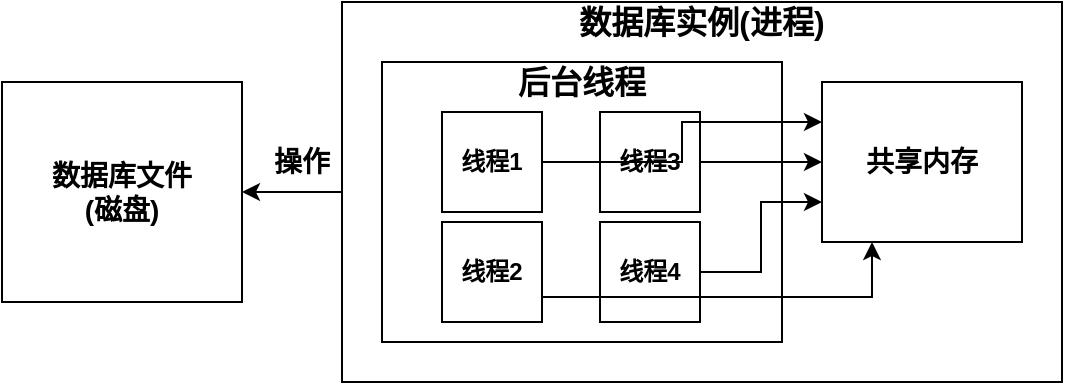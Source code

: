 <mxfile version="15.2.7" type="device"><diagram id="yy9mv-WNhXHbyN2HC9_s" name="第 1 页"><mxGraphModel dx="1024" dy="592" grid="1" gridSize="10" guides="1" tooltips="1" connect="1" arrows="1" fold="1" page="1" pageScale="1" pageWidth="827" pageHeight="1169" math="0" shadow="0"><root><mxCell id="0"/><mxCell id="1" parent="0"/><mxCell id="_SCtdZkJWH27y5MQJloU-1" style="edgeStyle=orthogonalEdgeStyle;rounded=0;orthogonalLoop=1;jettySize=auto;html=1;exitX=0;exitY=0.5;exitDx=0;exitDy=0;entryX=1;entryY=0.5;entryDx=0;entryDy=0;" edge="1" parent="1" source="nbNCIbEeH7Hqhgk5FlAJ-1" target="nbNCIbEeH7Hqhgk5FlAJ-15"><mxGeometry relative="1" as="geometry"/></mxCell><mxCell id="nbNCIbEeH7Hqhgk5FlAJ-1" value="" style="rounded=0;whiteSpace=wrap;html=1;" parent="1" vertex="1"><mxGeometry x="260" y="150" width="360" height="190" as="geometry"/></mxCell><mxCell id="nbNCIbEeH7Hqhgk5FlAJ-3" value="" style="rounded=0;whiteSpace=wrap;html=1;" parent="1" vertex="1"><mxGeometry x="280" y="180" width="200" height="140" as="geometry"/></mxCell><mxCell id="nbNCIbEeH7Hqhgk5FlAJ-2" value="&lt;b&gt;&lt;font style=&quot;font-size: 16px&quot;&gt;数据库实例(进程)&lt;/font&gt;&lt;/b&gt;" style="text;html=1;strokeColor=none;fillColor=none;align=center;verticalAlign=middle;whiteSpace=wrap;rounded=0;" parent="1" vertex="1"><mxGeometry x="365" y="150" width="150" height="20" as="geometry"/></mxCell><mxCell id="nbNCIbEeH7Hqhgk5FlAJ-4" value="&lt;span style=&quot;font-size: 16px&quot;&gt;&lt;b&gt;后台线程&lt;/b&gt;&lt;/span&gt;" style="text;html=1;strokeColor=none;fillColor=none;align=center;verticalAlign=middle;whiteSpace=wrap;rounded=0;" parent="1" vertex="1"><mxGeometry x="305" y="180" width="150" height="20" as="geometry"/></mxCell><mxCell id="nbNCIbEeH7Hqhgk5FlAJ-5" value="&lt;b&gt;&lt;font style=&quot;font-size: 14px&quot;&gt;共享内存&lt;/font&gt;&lt;/b&gt;" style="rounded=0;whiteSpace=wrap;html=1;" parent="1" vertex="1"><mxGeometry x="500" y="190" width="100" height="80" as="geometry"/></mxCell><mxCell id="nbNCIbEeH7Hqhgk5FlAJ-6" value="&lt;b&gt;线程1&lt;/b&gt;" style="rounded=0;whiteSpace=wrap;html=1;" parent="1" vertex="1"><mxGeometry x="310" y="205" width="50" height="50" as="geometry"/></mxCell><mxCell id="nbNCIbEeH7Hqhgk5FlAJ-7" value="&lt;b&gt;线程2&lt;/b&gt;" style="rounded=0;whiteSpace=wrap;html=1;" parent="1" vertex="1"><mxGeometry x="310" y="260" width="50" height="50" as="geometry"/></mxCell><mxCell id="nbNCIbEeH7Hqhgk5FlAJ-12" style="edgeStyle=orthogonalEdgeStyle;rounded=0;orthogonalLoop=1;jettySize=auto;html=1;exitX=1;exitY=0.5;exitDx=0;exitDy=0;entryX=0;entryY=0.5;entryDx=0;entryDy=0;" parent="1" source="nbNCIbEeH7Hqhgk5FlAJ-9" target="nbNCIbEeH7Hqhgk5FlAJ-5" edge="1"><mxGeometry relative="1" as="geometry"/></mxCell><mxCell id="nbNCIbEeH7Hqhgk5FlAJ-9" value="&lt;b&gt;线程3&lt;/b&gt;" style="rounded=0;whiteSpace=wrap;html=1;" parent="1" vertex="1"><mxGeometry x="389" y="205" width="50" height="50" as="geometry"/></mxCell><mxCell id="nbNCIbEeH7Hqhgk5FlAJ-13" style="edgeStyle=orthogonalEdgeStyle;rounded=0;orthogonalLoop=1;jettySize=auto;html=1;exitX=1;exitY=0.5;exitDx=0;exitDy=0;entryX=0;entryY=0.75;entryDx=0;entryDy=0;" parent="1" source="nbNCIbEeH7Hqhgk5FlAJ-10" target="nbNCIbEeH7Hqhgk5FlAJ-5" edge="1"><mxGeometry relative="1" as="geometry"/></mxCell><mxCell id="nbNCIbEeH7Hqhgk5FlAJ-10" value="&lt;b&gt;线程4&lt;/b&gt;" style="rounded=0;whiteSpace=wrap;html=1;" parent="1" vertex="1"><mxGeometry x="389" y="260" width="50" height="50" as="geometry"/></mxCell><mxCell id="nbNCIbEeH7Hqhgk5FlAJ-11" style="edgeStyle=orthogonalEdgeStyle;rounded=0;orthogonalLoop=1;jettySize=auto;html=1;exitX=1;exitY=0.5;exitDx=0;exitDy=0;entryX=0;entryY=0.25;entryDx=0;entryDy=0;" parent="1" source="nbNCIbEeH7Hqhgk5FlAJ-6" target="nbNCIbEeH7Hqhgk5FlAJ-5" edge="1"><mxGeometry relative="1" as="geometry"/></mxCell><mxCell id="nbNCIbEeH7Hqhgk5FlAJ-14" style="edgeStyle=orthogonalEdgeStyle;rounded=0;orthogonalLoop=1;jettySize=auto;html=1;exitX=1;exitY=0.75;exitDx=0;exitDy=0;entryX=0.25;entryY=1;entryDx=0;entryDy=0;" parent="1" source="nbNCIbEeH7Hqhgk5FlAJ-7" target="nbNCIbEeH7Hqhgk5FlAJ-5" edge="1"><mxGeometry relative="1" as="geometry"/></mxCell><mxCell id="nbNCIbEeH7Hqhgk5FlAJ-15" value="&lt;b&gt;&lt;font style=&quot;font-size: 14px&quot;&gt;数据库文件&lt;br&gt;(磁盘)&lt;br&gt;&lt;/font&gt;&lt;/b&gt;" style="rounded=0;whiteSpace=wrap;html=1;" parent="1" vertex="1"><mxGeometry x="90" y="190" width="120" height="110" as="geometry"/></mxCell><mxCell id="_SCtdZkJWH27y5MQJloU-2" value="&lt;b&gt;&lt;font style=&quot;font-size: 14px&quot;&gt;操作&lt;/font&gt;&lt;/b&gt;" style="text;html=1;strokeColor=none;fillColor=none;align=center;verticalAlign=middle;whiteSpace=wrap;rounded=0;" vertex="1" parent="1"><mxGeometry x="220" y="220" width="40" height="20" as="geometry"/></mxCell></root></mxGraphModel></diagram></mxfile>